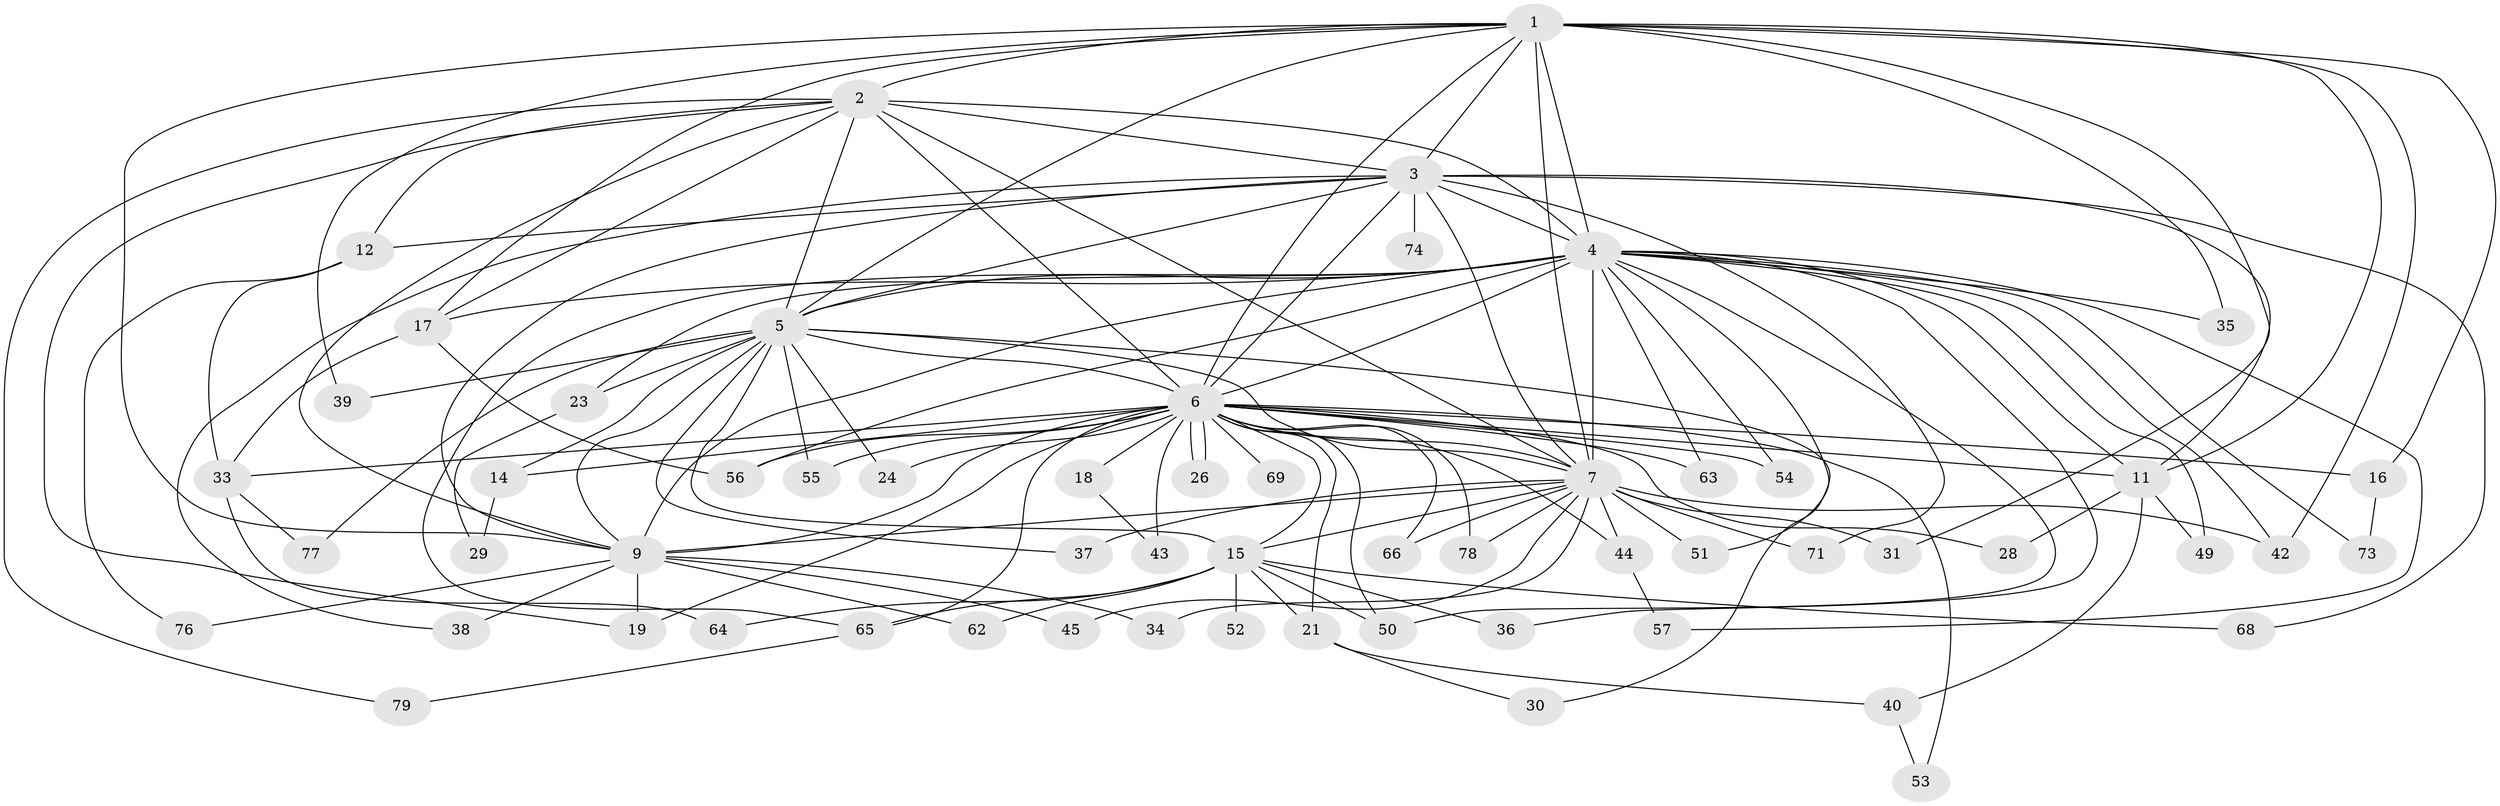 // Generated by graph-tools (version 1.1) at 2025/51/02/27/25 19:51:42]
// undirected, 59 vertices, 136 edges
graph export_dot {
graph [start="1"]
  node [color=gray90,style=filled];
  1 [super="+46"];
  2 [super="+27"];
  3 [super="+48"];
  4 [super="+10"];
  5 [super="+67"];
  6 [super="+8"];
  7 [super="+13"];
  9 [super="+22"];
  11 [super="+58"];
  12 [super="+32"];
  14 [super="+20"];
  15 [super="+25"];
  16;
  17 [super="+47"];
  18;
  19 [super="+72"];
  21;
  23;
  24;
  26;
  28;
  29;
  30;
  31;
  33 [super="+41"];
  34;
  35;
  36;
  37;
  38;
  39;
  40;
  42 [super="+60"];
  43;
  44 [super="+61"];
  45;
  49;
  50 [super="+70"];
  51;
  52;
  53;
  54;
  55;
  56 [super="+59"];
  57;
  62;
  63;
  64;
  65 [super="+75"];
  66;
  68;
  69;
  71;
  73;
  74;
  76;
  77;
  78;
  79;
  1 -- 2;
  1 -- 3;
  1 -- 4 [weight=2];
  1 -- 5;
  1 -- 6 [weight=2];
  1 -- 7 [weight=2];
  1 -- 9;
  1 -- 16;
  1 -- 17;
  1 -- 31;
  1 -- 35;
  1 -- 39;
  1 -- 42;
  1 -- 11;
  2 -- 3;
  2 -- 4 [weight=2];
  2 -- 5;
  2 -- 6 [weight=2];
  2 -- 7 [weight=2];
  2 -- 9;
  2 -- 12 [weight=2];
  2 -- 17;
  2 -- 19;
  2 -- 79;
  3 -- 4 [weight=2];
  3 -- 5 [weight=2];
  3 -- 6 [weight=2];
  3 -- 7;
  3 -- 9;
  3 -- 11;
  3 -- 12;
  3 -- 38;
  3 -- 68;
  3 -- 71;
  3 -- 74 [weight=2];
  4 -- 5 [weight=2];
  4 -- 6 [weight=4];
  4 -- 7 [weight=2];
  4 -- 9 [weight=2];
  4 -- 23;
  4 -- 35;
  4 -- 36;
  4 -- 49;
  4 -- 54;
  4 -- 57;
  4 -- 65;
  4 -- 11;
  4 -- 73;
  4 -- 42;
  4 -- 50;
  4 -- 51;
  4 -- 56;
  4 -- 63;
  4 -- 17;
  5 -- 6 [weight=2];
  5 -- 7;
  5 -- 9;
  5 -- 14;
  5 -- 23;
  5 -- 24;
  5 -- 30;
  5 -- 37;
  5 -- 39;
  5 -- 55;
  5 -- 77;
  5 -- 15;
  6 -- 7 [weight=2];
  6 -- 9 [weight=3];
  6 -- 11;
  6 -- 14 [weight=2];
  6 -- 15;
  6 -- 18 [weight=2];
  6 -- 26;
  6 -- 26;
  6 -- 43;
  6 -- 44;
  6 -- 55;
  6 -- 56;
  6 -- 63;
  6 -- 78;
  6 -- 65;
  6 -- 66;
  6 -- 69;
  6 -- 16;
  6 -- 19;
  6 -- 21;
  6 -- 24;
  6 -- 28;
  6 -- 50;
  6 -- 53;
  6 -- 54;
  6 -- 33;
  7 -- 9;
  7 -- 15;
  7 -- 31;
  7 -- 34;
  7 -- 37;
  7 -- 42;
  7 -- 44 [weight=2];
  7 -- 45;
  7 -- 51;
  7 -- 66;
  7 -- 78;
  7 -- 71;
  9 -- 19;
  9 -- 38;
  9 -- 45;
  9 -- 34;
  9 -- 76;
  9 -- 62;
  11 -- 28;
  11 -- 40;
  11 -- 49;
  12 -- 33;
  12 -- 76;
  14 -- 29;
  15 -- 21;
  15 -- 36;
  15 -- 52 [weight=2];
  15 -- 64;
  15 -- 68;
  15 -- 62;
  15 -- 65;
  15 -- 50;
  16 -- 73;
  17 -- 33;
  17 -- 56;
  18 -- 43;
  21 -- 30;
  21 -- 40;
  23 -- 29;
  33 -- 64;
  33 -- 77;
  40 -- 53;
  44 -- 57;
  65 -- 79;
}
